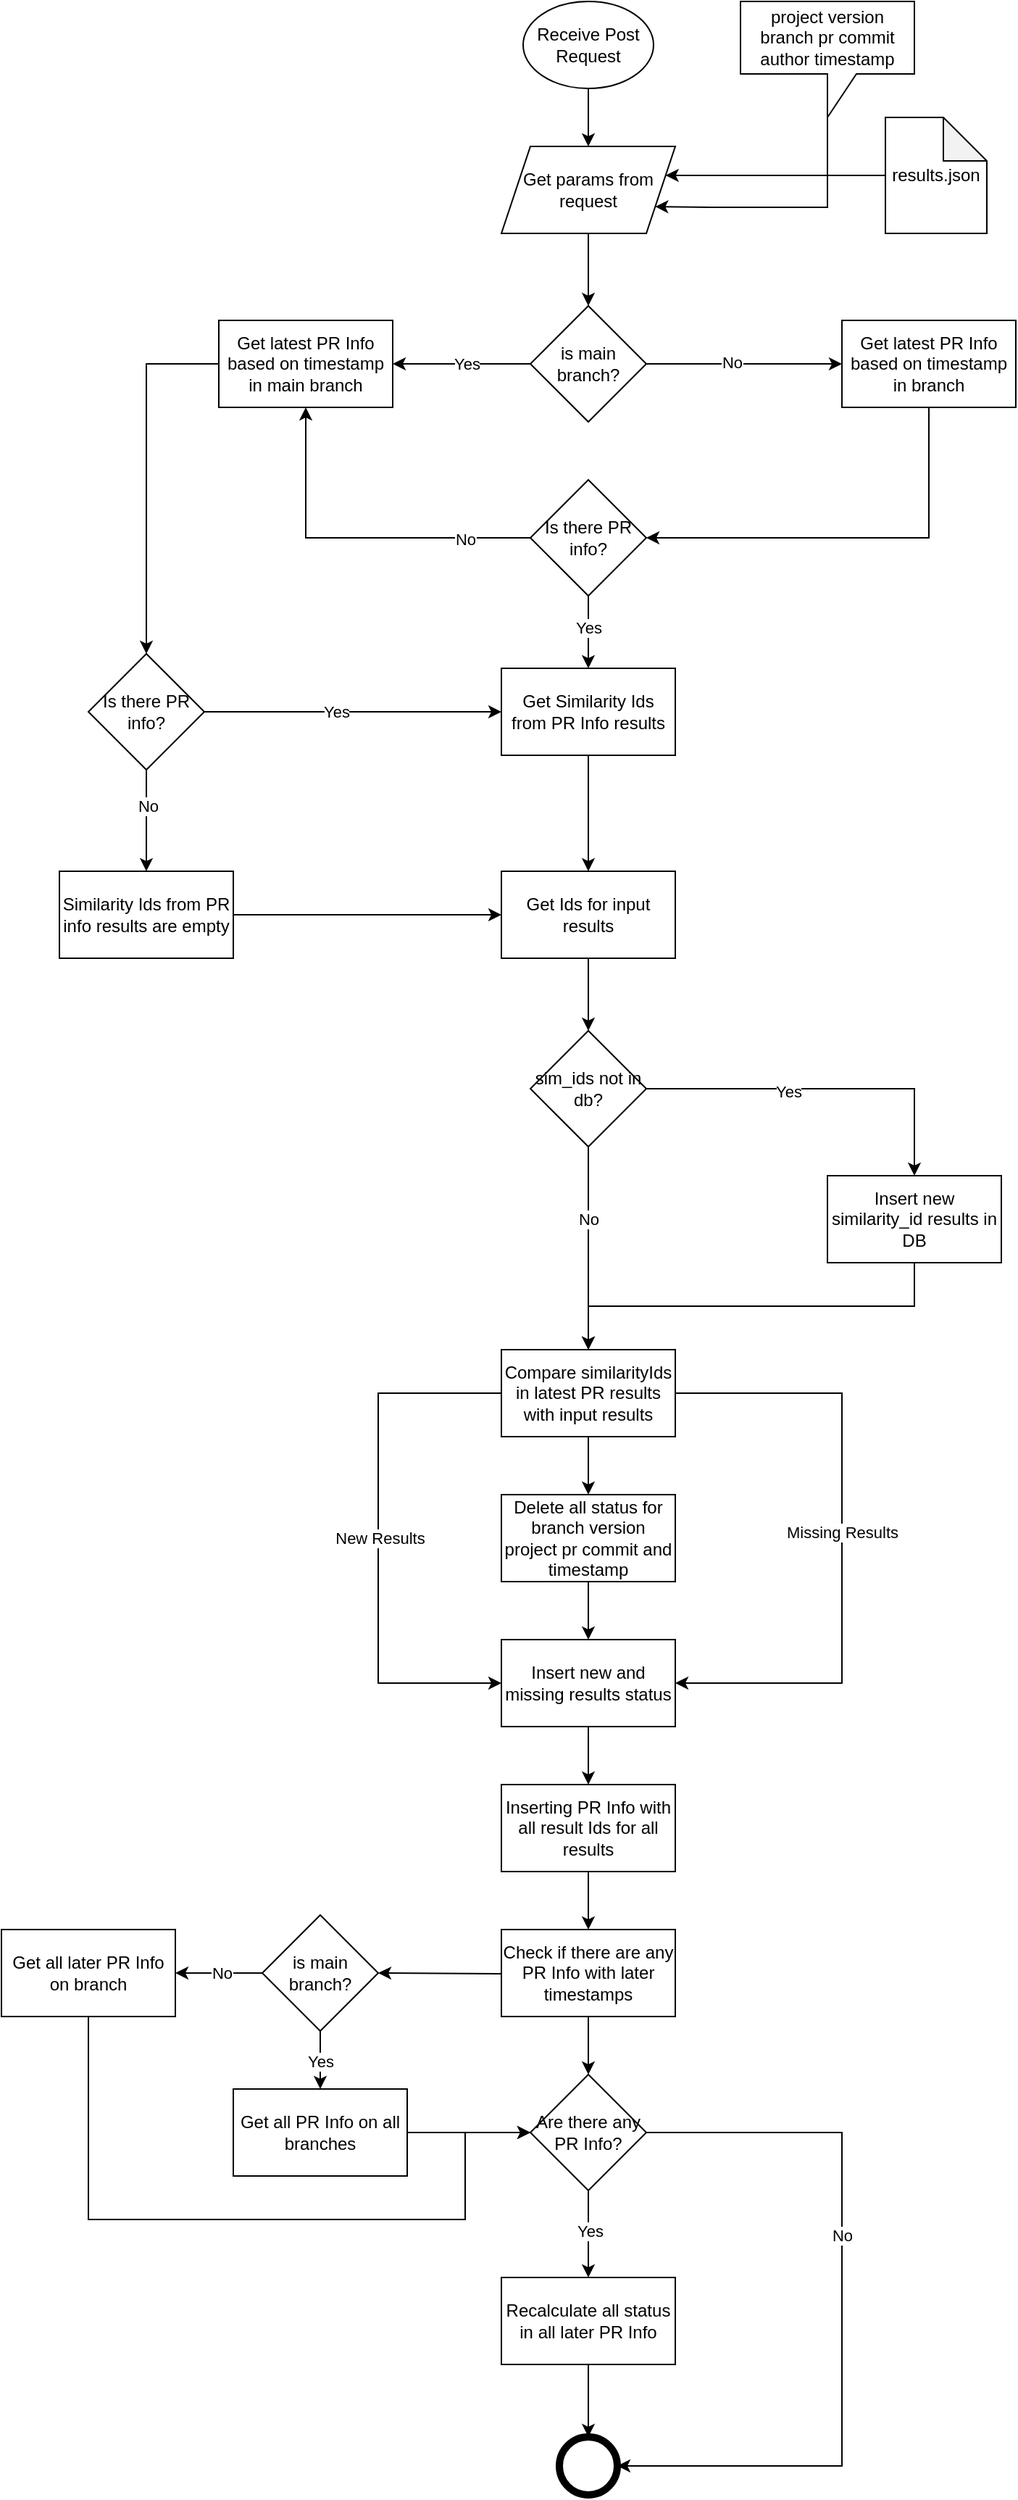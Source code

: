 <mxfile version="24.6.4" type="github" pages="4">
  <diagram name="Upload Results" id="YByiRGs1S5qQSoG0bhu4">
    <mxGraphModel dx="1880" dy="1096" grid="1" gridSize="10" guides="1" tooltips="1" connect="1" arrows="1" fold="1" page="1" pageScale="1" pageWidth="850" pageHeight="1100" math="0" shadow="0">
      <root>
        <mxCell id="0" />
        <mxCell id="1" parent="0" />
        <mxCell id="QZMvqvCmCbf6V6JpCvCZ-3" style="edgeStyle=orthogonalEdgeStyle;rounded=0;orthogonalLoop=1;jettySize=auto;html=1;exitX=0.5;exitY=1;exitDx=0;exitDy=0;entryX=0.5;entryY=0;entryDx=0;entryDy=0;" parent="1" source="QZMvqvCmCbf6V6JpCvCZ-1" target="QZMvqvCmCbf6V6JpCvCZ-18" edge="1">
          <mxGeometry relative="1" as="geometry">
            <mxPoint x="425.034" y="100" as="targetPoint" />
          </mxGeometry>
        </mxCell>
        <mxCell id="QZMvqvCmCbf6V6JpCvCZ-1" value="Receive Post Request" style="ellipse;whiteSpace=wrap;html=1;" parent="1" vertex="1">
          <mxGeometry x="380" y="10" width="90" height="60" as="geometry" />
        </mxCell>
        <mxCell id="QZMvqvCmCbf6V6JpCvCZ-7" style="edgeStyle=orthogonalEdgeStyle;rounded=0;orthogonalLoop=1;jettySize=auto;html=1;" parent="1" source="QZMvqvCmCbf6V6JpCvCZ-4" target="QZMvqvCmCbf6V6JpCvCZ-18" edge="1">
          <mxGeometry relative="1" as="geometry">
            <mxPoint x="485" y="130" as="targetPoint" />
            <Array as="points">
              <mxPoint x="510" y="130" />
              <mxPoint x="510" y="130" />
            </Array>
          </mxGeometry>
        </mxCell>
        <mxCell id="QZMvqvCmCbf6V6JpCvCZ-4" value="results.json" style="shape=note;whiteSpace=wrap;html=1;backgroundOutline=1;darkOpacity=0.05;" parent="1" vertex="1">
          <mxGeometry x="630" y="90" width="70" height="80" as="geometry" />
        </mxCell>
        <mxCell id="QZMvqvCmCbf6V6JpCvCZ-6" value="project version branch pr commit author timestamp" style="shape=callout;whiteSpace=wrap;html=1;perimeter=calloutPerimeter;rotation=0;" parent="1" vertex="1">
          <mxGeometry x="530" y="10" width="120" height="80" as="geometry" />
        </mxCell>
        <mxCell id="QZMvqvCmCbf6V6JpCvCZ-8" style="edgeStyle=orthogonalEdgeStyle;rounded=0;orthogonalLoop=1;jettySize=auto;html=1;entryX=1;entryY=0.75;entryDx=0;entryDy=0;" parent="1" source="QZMvqvCmCbf6V6JpCvCZ-6" target="QZMvqvCmCbf6V6JpCvCZ-18" edge="1">
          <mxGeometry relative="1" as="geometry">
            <mxPoint x="484.04" y="153.64" as="targetPoint" />
            <Array as="points">
              <mxPoint x="590" y="152" />
              <mxPoint x="510" y="152" />
            </Array>
          </mxGeometry>
        </mxCell>
        <mxCell id="cz3SGHg0EEIZZJpJrPbh-2" style="edgeStyle=orthogonalEdgeStyle;rounded=0;orthogonalLoop=1;jettySize=auto;html=1;" parent="1" source="QZMvqvCmCbf6V6JpCvCZ-18" target="cz3SGHg0EEIZZJpJrPbh-1" edge="1">
          <mxGeometry relative="1" as="geometry" />
        </mxCell>
        <mxCell id="QZMvqvCmCbf6V6JpCvCZ-18" value="Get params from request" style="shape=parallelogram;perimeter=parallelogramPerimeter;whiteSpace=wrap;html=1;fixedSize=1;" parent="1" vertex="1">
          <mxGeometry x="365" y="110" width="120" height="60" as="geometry" />
        </mxCell>
        <mxCell id="QZMvqvCmCbf6V6JpCvCZ-54" value="" style="ellipse;whiteSpace=wrap;html=1;rounded=1;fillColor=#ffffff;strokeWidth=5;strokeColor=#000000;" parent="1" vertex="1">
          <mxGeometry x="405" y="1690" width="40" height="40" as="geometry" />
        </mxCell>
        <mxCell id="cz3SGHg0EEIZZJpJrPbh-4" value="" style="edgeStyle=orthogonalEdgeStyle;rounded=0;orthogonalLoop=1;jettySize=auto;html=1;" parent="1" source="cz3SGHg0EEIZZJpJrPbh-1" target="cz3SGHg0EEIZZJpJrPbh-3" edge="1">
          <mxGeometry relative="1" as="geometry" />
        </mxCell>
        <mxCell id="cz3SGHg0EEIZZJpJrPbh-5" value="Yes" style="edgeLabel;html=1;align=center;verticalAlign=middle;resizable=0;points=[];" parent="cz3SGHg0EEIZZJpJrPbh-4" vertex="1" connectable="0">
          <mxGeometry x="-0.007" y="1" relative="1" as="geometry">
            <mxPoint x="3" y="-1" as="offset" />
          </mxGeometry>
        </mxCell>
        <mxCell id="cz3SGHg0EEIZZJpJrPbh-7" value="" style="edgeStyle=orthogonalEdgeStyle;rounded=0;orthogonalLoop=1;jettySize=auto;html=1;" parent="1" source="cz3SGHg0EEIZZJpJrPbh-1" target="cz3SGHg0EEIZZJpJrPbh-6" edge="1">
          <mxGeometry relative="1" as="geometry" />
        </mxCell>
        <mxCell id="cz3SGHg0EEIZZJpJrPbh-8" value="No" style="edgeLabel;html=1;align=center;verticalAlign=middle;resizable=0;points=[];" parent="cz3SGHg0EEIZZJpJrPbh-7" vertex="1" connectable="0">
          <mxGeometry x="-0.123" y="1" relative="1" as="geometry">
            <mxPoint as="offset" />
          </mxGeometry>
        </mxCell>
        <mxCell id="cz3SGHg0EEIZZJpJrPbh-1" value="is main branch?" style="rhombus;whiteSpace=wrap;html=1;" parent="1" vertex="1">
          <mxGeometry x="385" y="220" width="80" height="80" as="geometry" />
        </mxCell>
        <mxCell id="cz3SGHg0EEIZZJpJrPbh-12" value="" style="edgeStyle=orthogonalEdgeStyle;rounded=0;orthogonalLoop=1;jettySize=auto;html=1;" parent="1" source="cz3SGHg0EEIZZJpJrPbh-3" target="cz3SGHg0EEIZZJpJrPbh-11" edge="1">
          <mxGeometry relative="1" as="geometry" />
        </mxCell>
        <mxCell id="cz3SGHg0EEIZZJpJrPbh-3" value="Get latest PR Info based on timestamp in main branch" style="whiteSpace=wrap;html=1;" parent="1" vertex="1">
          <mxGeometry x="170" y="230" width="120" height="60" as="geometry" />
        </mxCell>
        <mxCell id="cz3SGHg0EEIZZJpJrPbh-10" value="" style="edgeStyle=orthogonalEdgeStyle;rounded=0;orthogonalLoop=1;jettySize=auto;html=1;" parent="1" source="cz3SGHg0EEIZZJpJrPbh-6" target="cz3SGHg0EEIZZJpJrPbh-9" edge="1">
          <mxGeometry relative="1" as="geometry">
            <Array as="points">
              <mxPoint x="660" y="380" />
            </Array>
          </mxGeometry>
        </mxCell>
        <mxCell id="cz3SGHg0EEIZZJpJrPbh-6" value="Get latest PR Info based on timestamp in branch" style="whiteSpace=wrap;html=1;" parent="1" vertex="1">
          <mxGeometry x="600" y="230" width="120" height="60" as="geometry" />
        </mxCell>
        <mxCell id="cz3SGHg0EEIZZJpJrPbh-14" style="edgeStyle=orthogonalEdgeStyle;rounded=0;orthogonalLoop=1;jettySize=auto;html=1;entryX=0.5;entryY=1;entryDx=0;entryDy=0;" parent="1" source="cz3SGHg0EEIZZJpJrPbh-9" target="cz3SGHg0EEIZZJpJrPbh-3" edge="1">
          <mxGeometry relative="1" as="geometry" />
        </mxCell>
        <mxCell id="cz3SGHg0EEIZZJpJrPbh-21" value="No" style="edgeLabel;html=1;align=center;verticalAlign=middle;resizable=0;points=[];" parent="cz3SGHg0EEIZZJpJrPbh-14" vertex="1" connectable="0">
          <mxGeometry x="-0.628" y="1" relative="1" as="geometry">
            <mxPoint as="offset" />
          </mxGeometry>
        </mxCell>
        <mxCell id="cz3SGHg0EEIZZJpJrPbh-16" value="" style="edgeStyle=orthogonalEdgeStyle;rounded=0;orthogonalLoop=1;jettySize=auto;html=1;" parent="1" source="cz3SGHg0EEIZZJpJrPbh-9" target="cz3SGHg0EEIZZJpJrPbh-15" edge="1">
          <mxGeometry relative="1" as="geometry" />
        </mxCell>
        <mxCell id="cz3SGHg0EEIZZJpJrPbh-20" value="Yes" style="edgeLabel;html=1;align=center;verticalAlign=middle;resizable=0;points=[];" parent="cz3SGHg0EEIZZJpJrPbh-16" vertex="1" connectable="0">
          <mxGeometry x="-0.481" y="1" relative="1" as="geometry">
            <mxPoint x="-1" y="9" as="offset" />
          </mxGeometry>
        </mxCell>
        <mxCell id="cz3SGHg0EEIZZJpJrPbh-9" value="Is there PR info?" style="rhombus;whiteSpace=wrap;html=1;" parent="1" vertex="1">
          <mxGeometry x="385" y="340" width="80" height="80" as="geometry" />
        </mxCell>
        <mxCell id="cz3SGHg0EEIZZJpJrPbh-18" style="edgeStyle=orthogonalEdgeStyle;rounded=0;orthogonalLoop=1;jettySize=auto;html=1;entryX=0;entryY=0.5;entryDx=0;entryDy=0;exitX=1;exitY=0.5;exitDx=0;exitDy=0;" parent="1" source="cz3SGHg0EEIZZJpJrPbh-11" target="cz3SGHg0EEIZZJpJrPbh-15" edge="1">
          <mxGeometry relative="1" as="geometry">
            <Array as="points">
              <mxPoint x="270" y="500" />
              <mxPoint x="270" y="500" />
            </Array>
          </mxGeometry>
        </mxCell>
        <mxCell id="cz3SGHg0EEIZZJpJrPbh-22" value="Yes" style="edgeLabel;html=1;align=center;verticalAlign=middle;resizable=0;points=[];" parent="cz3SGHg0EEIZZJpJrPbh-18" vertex="1" connectable="0">
          <mxGeometry x="-0.111" relative="1" as="geometry">
            <mxPoint as="offset" />
          </mxGeometry>
        </mxCell>
        <mxCell id="jcwKo64xw6DV4XyFsfma-2" value="" style="edgeStyle=orthogonalEdgeStyle;rounded=0;orthogonalLoop=1;jettySize=auto;html=1;" parent="1" source="cz3SGHg0EEIZZJpJrPbh-11" target="jcwKo64xw6DV4XyFsfma-1" edge="1">
          <mxGeometry relative="1" as="geometry" />
        </mxCell>
        <mxCell id="jcwKo64xw6DV4XyFsfma-3" value="No" style="edgeLabel;html=1;align=center;verticalAlign=middle;resizable=0;points=[];" parent="jcwKo64xw6DV4XyFsfma-2" vertex="1" connectable="0">
          <mxGeometry x="-0.282" y="1" relative="1" as="geometry">
            <mxPoint as="offset" />
          </mxGeometry>
        </mxCell>
        <mxCell id="cz3SGHg0EEIZZJpJrPbh-11" value="Is there PR info?" style="rhombus;whiteSpace=wrap;html=1;" parent="1" vertex="1">
          <mxGeometry x="80" y="460" width="80" height="80" as="geometry" />
        </mxCell>
        <mxCell id="cz3SGHg0EEIZZJpJrPbh-43" value="" style="edgeStyle=orthogonalEdgeStyle;rounded=0;orthogonalLoop=1;jettySize=auto;html=1;" parent="1" source="cz3SGHg0EEIZZJpJrPbh-15" target="cz3SGHg0EEIZZJpJrPbh-42" edge="1">
          <mxGeometry relative="1" as="geometry" />
        </mxCell>
        <mxCell id="cz3SGHg0EEIZZJpJrPbh-15" value="Get Similarity Ids from PR Info results" style="whiteSpace=wrap;html=1;" parent="1" vertex="1">
          <mxGeometry x="365" y="470" width="120" height="60" as="geometry" />
        </mxCell>
        <mxCell id="cz3SGHg0EEIZZJpJrPbh-30" value="" style="edgeStyle=orthogonalEdgeStyle;rounded=0;orthogonalLoop=1;jettySize=auto;html=1;" parent="1" source="cz3SGHg0EEIZZJpJrPbh-23" target="cz3SGHg0EEIZZJpJrPbh-29" edge="1">
          <mxGeometry relative="1" as="geometry" />
        </mxCell>
        <mxCell id="cz3SGHg0EEIZZJpJrPbh-35" style="edgeStyle=orthogonalEdgeStyle;rounded=0;orthogonalLoop=1;jettySize=auto;html=1;entryX=1;entryY=0.5;entryDx=0;entryDy=0;" parent="1" source="cz3SGHg0EEIZZJpJrPbh-23" target="cz3SGHg0EEIZZJpJrPbh-31" edge="1">
          <mxGeometry relative="1" as="geometry">
            <Array as="points">
              <mxPoint x="600" y="970" />
              <mxPoint x="600" y="1170" />
            </Array>
          </mxGeometry>
        </mxCell>
        <mxCell id="cz3SGHg0EEIZZJpJrPbh-36" value="Missing Results" style="edgeLabel;html=1;align=center;verticalAlign=middle;resizable=0;points=[];" parent="cz3SGHg0EEIZZJpJrPbh-35" vertex="1" connectable="0">
          <mxGeometry x="-0.021" relative="1" as="geometry">
            <mxPoint as="offset" />
          </mxGeometry>
        </mxCell>
        <mxCell id="cz3SGHg0EEIZZJpJrPbh-37" style="edgeStyle=orthogonalEdgeStyle;rounded=0;orthogonalLoop=1;jettySize=auto;html=1;entryX=0;entryY=0.5;entryDx=0;entryDy=0;" parent="1" source="cz3SGHg0EEIZZJpJrPbh-23" target="cz3SGHg0EEIZZJpJrPbh-31" edge="1">
          <mxGeometry relative="1" as="geometry">
            <Array as="points">
              <mxPoint x="280" y="970" />
              <mxPoint x="280" y="1170" />
            </Array>
          </mxGeometry>
        </mxCell>
        <mxCell id="cz3SGHg0EEIZZJpJrPbh-38" value="New Results" style="edgeLabel;html=1;align=center;verticalAlign=middle;resizable=0;points=[];" parent="cz3SGHg0EEIZZJpJrPbh-37" vertex="1" connectable="0">
          <mxGeometry x="-0.035" y="1" relative="1" as="geometry">
            <mxPoint y="6" as="offset" />
          </mxGeometry>
        </mxCell>
        <mxCell id="cz3SGHg0EEIZZJpJrPbh-23" value="Compare similarityIds in latest PR results with input results" style="whiteSpace=wrap;html=1;" parent="1" vertex="1">
          <mxGeometry x="365" y="940" width="120" height="60" as="geometry" />
        </mxCell>
        <mxCell id="cz3SGHg0EEIZZJpJrPbh-32" value="" style="edgeStyle=orthogonalEdgeStyle;rounded=0;orthogonalLoop=1;jettySize=auto;html=1;" parent="1" source="cz3SGHg0EEIZZJpJrPbh-29" target="cz3SGHg0EEIZZJpJrPbh-31" edge="1">
          <mxGeometry relative="1" as="geometry" />
        </mxCell>
        <mxCell id="cz3SGHg0EEIZZJpJrPbh-29" value="Delete all status for branch version project pr commit and timestamp" style="whiteSpace=wrap;html=1;" parent="1" vertex="1">
          <mxGeometry x="365" y="1040" width="120" height="60" as="geometry" />
        </mxCell>
        <mxCell id="cz3SGHg0EEIZZJpJrPbh-61" value="" style="edgeStyle=orthogonalEdgeStyle;rounded=0;orthogonalLoop=1;jettySize=auto;html=1;" parent="1" source="cz3SGHg0EEIZZJpJrPbh-31" target="cz3SGHg0EEIZZJpJrPbh-60" edge="1">
          <mxGeometry relative="1" as="geometry" />
        </mxCell>
        <mxCell id="cz3SGHg0EEIZZJpJrPbh-31" value="Insert new and missing results status" style="whiteSpace=wrap;html=1;" parent="1" vertex="1">
          <mxGeometry x="365" y="1140" width="120" height="60" as="geometry" />
        </mxCell>
        <mxCell id="cz3SGHg0EEIZZJpJrPbh-54" value="" style="edgeStyle=orthogonalEdgeStyle;rounded=0;orthogonalLoop=1;jettySize=auto;html=1;" parent="1" source="cz3SGHg0EEIZZJpJrPbh-42" target="cz3SGHg0EEIZZJpJrPbh-44" edge="1">
          <mxGeometry relative="1" as="geometry" />
        </mxCell>
        <mxCell id="cz3SGHg0EEIZZJpJrPbh-42" value="Get Ids for input results" style="whiteSpace=wrap;html=1;" parent="1" vertex="1">
          <mxGeometry x="365" y="610" width="120" height="60" as="geometry" />
        </mxCell>
        <mxCell id="cz3SGHg0EEIZZJpJrPbh-55" style="edgeStyle=orthogonalEdgeStyle;rounded=0;orthogonalLoop=1;jettySize=auto;html=1;entryX=0.5;entryY=0;entryDx=0;entryDy=0;" parent="1" source="cz3SGHg0EEIZZJpJrPbh-44" target="cz3SGHg0EEIZZJpJrPbh-47" edge="1">
          <mxGeometry relative="1" as="geometry" />
        </mxCell>
        <mxCell id="cz3SGHg0EEIZZJpJrPbh-56" value="Yes" style="edgeLabel;html=1;align=center;verticalAlign=middle;resizable=0;points=[];" parent="cz3SGHg0EEIZZJpJrPbh-55" vertex="1" connectable="0">
          <mxGeometry x="-0.203" y="-2" relative="1" as="geometry">
            <mxPoint as="offset" />
          </mxGeometry>
        </mxCell>
        <mxCell id="cz3SGHg0EEIZZJpJrPbh-58" style="edgeStyle=orthogonalEdgeStyle;rounded=0;orthogonalLoop=1;jettySize=auto;html=1;entryX=0.5;entryY=0;entryDx=0;entryDy=0;" parent="1" source="cz3SGHg0EEIZZJpJrPbh-44" target="cz3SGHg0EEIZZJpJrPbh-23" edge="1">
          <mxGeometry relative="1" as="geometry" />
        </mxCell>
        <mxCell id="cz3SGHg0EEIZZJpJrPbh-59" value="No" style="edgeLabel;html=1;align=center;verticalAlign=middle;resizable=0;points=[];" parent="cz3SGHg0EEIZZJpJrPbh-58" vertex="1" connectable="0">
          <mxGeometry x="-0.483" relative="1" as="geometry">
            <mxPoint y="14" as="offset" />
          </mxGeometry>
        </mxCell>
        <mxCell id="cz3SGHg0EEIZZJpJrPbh-44" value="sim_ids not in db?" style="rhombus;whiteSpace=wrap;html=1;" parent="1" vertex="1">
          <mxGeometry x="385" y="720" width="80" height="80" as="geometry" />
        </mxCell>
        <mxCell id="cz3SGHg0EEIZZJpJrPbh-57" style="edgeStyle=orthogonalEdgeStyle;rounded=0;orthogonalLoop=1;jettySize=auto;html=1;" parent="1" source="cz3SGHg0EEIZZJpJrPbh-47" target="cz3SGHg0EEIZZJpJrPbh-23" edge="1">
          <mxGeometry relative="1" as="geometry">
            <Array as="points">
              <mxPoint x="650" y="910" />
              <mxPoint x="425" y="910" />
            </Array>
          </mxGeometry>
        </mxCell>
        <mxCell id="cz3SGHg0EEIZZJpJrPbh-47" value="Insert new similarity_id results in DB" style="whiteSpace=wrap;html=1;" parent="1" vertex="1">
          <mxGeometry x="590" y="820" width="120" height="60" as="geometry" />
        </mxCell>
        <mxCell id="cz3SGHg0EEIZZJpJrPbh-63" value="" style="edgeStyle=orthogonalEdgeStyle;rounded=0;orthogonalLoop=1;jettySize=auto;html=1;" parent="1" source="cz3SGHg0EEIZZJpJrPbh-60" target="cz3SGHg0EEIZZJpJrPbh-62" edge="1">
          <mxGeometry relative="1" as="geometry" />
        </mxCell>
        <mxCell id="cz3SGHg0EEIZZJpJrPbh-60" value="Inserting PR Info with all result Ids for all results" style="whiteSpace=wrap;html=1;" parent="1" vertex="1">
          <mxGeometry x="365" y="1240" width="120" height="60" as="geometry" />
        </mxCell>
        <mxCell id="cz3SGHg0EEIZZJpJrPbh-65" value="" style="edgeStyle=orthogonalEdgeStyle;rounded=0;orthogonalLoop=1;jettySize=auto;html=1;" parent="1" source="cz3SGHg0EEIZZJpJrPbh-62" target="cz3SGHg0EEIZZJpJrPbh-64" edge="1">
          <mxGeometry relative="1" as="geometry" />
        </mxCell>
        <mxCell id="3JQrwEFlIQggXc7EtrJl-3" value="" style="edgeStyle=orthogonalEdgeStyle;rounded=0;orthogonalLoop=1;jettySize=auto;html=1;" edge="1" parent="1" target="3JQrwEFlIQggXc7EtrJl-2">
          <mxGeometry relative="1" as="geometry">
            <mxPoint x="445" y="1370" as="sourcePoint" />
          </mxGeometry>
        </mxCell>
        <mxCell id="cz3SGHg0EEIZZJpJrPbh-62" value="Check if there are any PR Info with later timestamps" style="whiteSpace=wrap;html=1;" parent="1" vertex="1">
          <mxGeometry x="365" y="1340" width="120" height="60" as="geometry" />
        </mxCell>
        <mxCell id="cz3SGHg0EEIZZJpJrPbh-67" value="" style="edgeStyle=orthogonalEdgeStyle;rounded=0;orthogonalLoop=1;jettySize=auto;html=1;" parent="1" source="cz3SGHg0EEIZZJpJrPbh-64" target="cz3SGHg0EEIZZJpJrPbh-66" edge="1">
          <mxGeometry relative="1" as="geometry" />
        </mxCell>
        <mxCell id="cz3SGHg0EEIZZJpJrPbh-68" value="Yes" style="edgeLabel;html=1;align=center;verticalAlign=middle;resizable=0;points=[];" parent="cz3SGHg0EEIZZJpJrPbh-67" vertex="1" connectable="0">
          <mxGeometry x="-0.08" y="1" relative="1" as="geometry">
            <mxPoint as="offset" />
          </mxGeometry>
        </mxCell>
        <mxCell id="jcwKo64xw6DV4XyFsfma-7" style="edgeStyle=orthogonalEdgeStyle;rounded=0;orthogonalLoop=1;jettySize=auto;html=1;entryX=1;entryY=0.5;entryDx=0;entryDy=0;" parent="1" source="cz3SGHg0EEIZZJpJrPbh-64" target="QZMvqvCmCbf6V6JpCvCZ-54" edge="1">
          <mxGeometry relative="1" as="geometry">
            <Array as="points">
              <mxPoint x="600" y="1480" />
              <mxPoint x="600" y="1710" />
            </Array>
          </mxGeometry>
        </mxCell>
        <mxCell id="jcwKo64xw6DV4XyFsfma-8" value="No" style="edgeLabel;html=1;align=center;verticalAlign=middle;resizable=0;points=[];" parent="jcwKo64xw6DV4XyFsfma-7" vertex="1" connectable="0">
          <mxGeometry x="0.101" y="-1" relative="1" as="geometry">
            <mxPoint x="1" y="-81" as="offset" />
          </mxGeometry>
        </mxCell>
        <mxCell id="cz3SGHg0EEIZZJpJrPbh-64" value="Are there any PR Info?" style="rhombus;whiteSpace=wrap;html=1;" parent="1" vertex="1">
          <mxGeometry x="385" y="1440" width="80" height="80" as="geometry" />
        </mxCell>
        <mxCell id="cz3SGHg0EEIZZJpJrPbh-69" style="edgeStyle=orthogonalEdgeStyle;rounded=0;orthogonalLoop=1;jettySize=auto;html=1;" parent="1" source="cz3SGHg0EEIZZJpJrPbh-66" target="QZMvqvCmCbf6V6JpCvCZ-54" edge="1">
          <mxGeometry relative="1" as="geometry" />
        </mxCell>
        <mxCell id="cz3SGHg0EEIZZJpJrPbh-66" value="Recalculate all status in all later PR Info" style="whiteSpace=wrap;html=1;" parent="1" vertex="1">
          <mxGeometry x="365" y="1580" width="120" height="60" as="geometry" />
        </mxCell>
        <mxCell id="jcwKo64xw6DV4XyFsfma-4" style="edgeStyle=orthogonalEdgeStyle;rounded=0;orthogonalLoop=1;jettySize=auto;html=1;entryX=0;entryY=0.5;entryDx=0;entryDy=0;" parent="1" source="jcwKo64xw6DV4XyFsfma-1" target="cz3SGHg0EEIZZJpJrPbh-42" edge="1">
          <mxGeometry relative="1" as="geometry" />
        </mxCell>
        <mxCell id="jcwKo64xw6DV4XyFsfma-1" value="Similarity Ids from PR info results are empty" style="whiteSpace=wrap;html=1;" parent="1" vertex="1">
          <mxGeometry x="60" y="610" width="120" height="60" as="geometry" />
        </mxCell>
        <mxCell id="3JQrwEFlIQggXc7EtrJl-7" value="" style="edgeStyle=orthogonalEdgeStyle;rounded=0;orthogonalLoop=1;jettySize=auto;html=1;" edge="1" parent="1" source="3JQrwEFlIQggXc7EtrJl-2" target="3JQrwEFlIQggXc7EtrJl-6">
          <mxGeometry relative="1" as="geometry" />
        </mxCell>
        <mxCell id="3JQrwEFlIQggXc7EtrJl-8" value="No" style="edgeLabel;html=1;align=center;verticalAlign=middle;resizable=0;points=[];" vertex="1" connectable="0" parent="3JQrwEFlIQggXc7EtrJl-7">
          <mxGeometry x="-0.06" relative="1" as="geometry">
            <mxPoint as="offset" />
          </mxGeometry>
        </mxCell>
        <mxCell id="3JQrwEFlIQggXc7EtrJl-10" value="" style="edgeStyle=orthogonalEdgeStyle;rounded=0;orthogonalLoop=1;jettySize=auto;html=1;" edge="1" parent="1" source="3JQrwEFlIQggXc7EtrJl-2" target="3JQrwEFlIQggXc7EtrJl-9">
          <mxGeometry relative="1" as="geometry" />
        </mxCell>
        <mxCell id="3JQrwEFlIQggXc7EtrJl-11" value="Yes" style="edgeLabel;html=1;align=center;verticalAlign=middle;resizable=0;points=[];" vertex="1" connectable="0" parent="3JQrwEFlIQggXc7EtrJl-10">
          <mxGeometry x="-0.47" relative="1" as="geometry">
            <mxPoint y="10" as="offset" />
          </mxGeometry>
        </mxCell>
        <mxCell id="3JQrwEFlIQggXc7EtrJl-2" value="is main branch?" style="rhombus;whiteSpace=wrap;html=1;" vertex="1" parent="1">
          <mxGeometry x="200" y="1330" width="80" height="80" as="geometry" />
        </mxCell>
        <mxCell id="3JQrwEFlIQggXc7EtrJl-14" style="edgeStyle=orthogonalEdgeStyle;rounded=0;orthogonalLoop=1;jettySize=auto;html=1;entryX=0;entryY=0.5;entryDx=0;entryDy=0;" edge="1" parent="1" source="3JQrwEFlIQggXc7EtrJl-6" target="cz3SGHg0EEIZZJpJrPbh-64">
          <mxGeometry relative="1" as="geometry">
            <Array as="points">
              <mxPoint x="80" y="1540" />
              <mxPoint x="340" y="1540" />
              <mxPoint x="340" y="1480" />
            </Array>
          </mxGeometry>
        </mxCell>
        <mxCell id="3JQrwEFlIQggXc7EtrJl-6" value="Get all later PR Info on branch" style="whiteSpace=wrap;html=1;" vertex="1" parent="1">
          <mxGeometry x="20" y="1340" width="120" height="60" as="geometry" />
        </mxCell>
        <mxCell id="3JQrwEFlIQggXc7EtrJl-13" style="edgeStyle=orthogonalEdgeStyle;rounded=0;orthogonalLoop=1;jettySize=auto;html=1;entryX=0;entryY=0.5;entryDx=0;entryDy=0;" edge="1" parent="1" source="3JQrwEFlIQggXc7EtrJl-9" target="cz3SGHg0EEIZZJpJrPbh-64">
          <mxGeometry relative="1" as="geometry" />
        </mxCell>
        <mxCell id="3JQrwEFlIQggXc7EtrJl-9" value="Get all PR Info on all branches" style="whiteSpace=wrap;html=1;" vertex="1" parent="1">
          <mxGeometry x="180" y="1450" width="120" height="60" as="geometry" />
        </mxCell>
      </root>
    </mxGraphModel>
  </diagram>
  <diagram id="E4tVoBU792jQGEHOuDer" name="Result Summary">
    <mxGraphModel dx="1418" dy="819" grid="1" gridSize="10" guides="1" tooltips="1" connect="1" arrows="1" fold="1" page="1" pageScale="1" pageWidth="850" pageHeight="1100" math="0" shadow="0">
      <root>
        <mxCell id="0" />
        <mxCell id="1" parent="0" />
        <mxCell id="jvsuwEAypNJCetFV5SgB-3" style="edgeStyle=orthogonalEdgeStyle;rounded=0;orthogonalLoop=1;jettySize=auto;html=1;" edge="1" parent="1" source="jvsuwEAypNJCetFV5SgB-1" target="jvsuwEAypNJCetFV5SgB-2">
          <mxGeometry relative="1" as="geometry" />
        </mxCell>
        <mxCell id="jvsuwEAypNJCetFV5SgB-1" value="Receive Get Request" style="ellipse;whiteSpace=wrap;html=1;" vertex="1" parent="1">
          <mxGeometry x="365" y="10" width="120" height="80" as="geometry" />
        </mxCell>
        <mxCell id="jvsuwEAypNJCetFV5SgB-6" style="edgeStyle=orthogonalEdgeStyle;rounded=0;orthogonalLoop=1;jettySize=auto;html=1;" edge="1" parent="1" source="jvsuwEAypNJCetFV5SgB-2" target="jvsuwEAypNJCetFV5SgB-7">
          <mxGeometry relative="1" as="geometry">
            <mxPoint x="425" y="230" as="targetPoint" />
          </mxGeometry>
        </mxCell>
        <mxCell id="jvsuwEAypNJCetFV5SgB-2" value="Get params from request" style="shape=parallelogram;perimeter=parallelogramPerimeter;whiteSpace=wrap;html=1;fixedSize=1;" vertex="1" parent="1">
          <mxGeometry x="365" y="130" width="120" height="60" as="geometry" />
        </mxCell>
        <mxCell id="jvsuwEAypNJCetFV5SgB-5" style="edgeStyle=orthogonalEdgeStyle;rounded=0;orthogonalLoop=1;jettySize=auto;html=1;entryX=1;entryY=0.5;entryDx=0;entryDy=0;" edge="1" parent="1" source="jvsuwEAypNJCetFV5SgB-4" target="jvsuwEAypNJCetFV5SgB-2">
          <mxGeometry relative="1" as="geometry">
            <Array as="points">
              <mxPoint x="560" y="160" />
              <mxPoint x="560" y="160" />
            </Array>
          </mxGeometry>
        </mxCell>
        <mxCell id="jvsuwEAypNJCetFV5SgB-4" value="version branch ?pr" style="shape=callout;whiteSpace=wrap;html=1;perimeter=calloutPerimeter;" vertex="1" parent="1">
          <mxGeometry x="540" y="140" width="120" height="70" as="geometry" />
        </mxCell>
        <mxCell id="jvsuwEAypNJCetFV5SgB-10" value="" style="edgeStyle=orthogonalEdgeStyle;rounded=0;orthogonalLoop=1;jettySize=auto;html=1;" edge="1" parent="1" source="jvsuwEAypNJCetFV5SgB-7" target="jvsuwEAypNJCetFV5SgB-9">
          <mxGeometry relative="1" as="geometry" />
        </mxCell>
        <mxCell id="jvsuwEAypNJCetFV5SgB-7" value="Generate mongo aggregation pipeline" style="rounded=0;whiteSpace=wrap;html=1;" vertex="1" parent="1">
          <mxGeometry x="365" y="220" width="120" height="60" as="geometry" />
        </mxCell>
        <mxCell id="jvsuwEAypNJCetFV5SgB-12" value="" style="edgeStyle=orthogonalEdgeStyle;rounded=0;orthogonalLoop=1;jettySize=auto;html=1;" edge="1" parent="1" source="jvsuwEAypNJCetFV5SgB-9" target="jvsuwEAypNJCetFV5SgB-11">
          <mxGeometry relative="1" as="geometry" />
        </mxCell>
        <mxCell id="jvsuwEAypNJCetFV5SgB-9" value="Match status by version branch ?pr" style="whiteSpace=wrap;html=1;rounded=0;" vertex="1" parent="1">
          <mxGeometry x="365" y="310" width="120" height="60" as="geometry" />
        </mxCell>
        <mxCell id="jvsuwEAypNJCetFV5SgB-14" value="" style="edgeStyle=orthogonalEdgeStyle;rounded=0;orthogonalLoop=1;jettySize=auto;html=1;" edge="1" parent="1" source="jvsuwEAypNJCetFV5SgB-11" target="jvsuwEAypNJCetFV5SgB-13">
          <mxGeometry relative="1" as="geometry" />
        </mxCell>
        <mxCell id="jvsuwEAypNJCetFV5SgB-11" value="lookup left join result data by result id" style="whiteSpace=wrap;html=1;rounded=0;" vertex="1" parent="1">
          <mxGeometry x="365" y="400" width="120" height="60" as="geometry" />
        </mxCell>
        <mxCell id="jvsuwEAypNJCetFV5SgB-16" value="" style="edgeStyle=orthogonalEdgeStyle;rounded=0;orthogonalLoop=1;jettySize=auto;html=1;" edge="1" parent="1" source="jvsuwEAypNJCetFV5SgB-13" target="jvsuwEAypNJCetFV5SgB-15">
          <mxGeometry relative="1" as="geometry" />
        </mxCell>
        <mxCell id="jvsuwEAypNJCetFV5SgB-13" value="lookup last analysis record by result id" style="whiteSpace=wrap;html=1;rounded=0;" vertex="1" parent="1">
          <mxGeometry x="365" y="490" width="120" height="60" as="geometry" />
        </mxCell>
        <mxCell id="jvsuwEAypNJCetFV5SgB-18" value="" style="edgeStyle=orthogonalEdgeStyle;rounded=0;orthogonalLoop=1;jettySize=auto;html=1;" edge="1" parent="1" source="jvsuwEAypNJCetFV5SgB-15" target="jvsuwEAypNJCetFV5SgB-17">
          <mxGeometry relative="1" as="geometry" />
        </mxCell>
        <mxCell id="jvsuwEAypNJCetFV5SgB-15" value="unwind result and analysis data" style="whiteSpace=wrap;html=1;rounded=0;" vertex="1" parent="1">
          <mxGeometry x="365" y="580" width="120" height="60" as="geometry" />
        </mxCell>
        <mxCell id="XTr0tZBAKNCZQz81I6Xo-2" value="" style="edgeStyle=orthogonalEdgeStyle;rounded=0;orthogonalLoop=1;jettySize=auto;html=1;" edge="1" parent="1" source="jvsuwEAypNJCetFV5SgB-17" target="XTr0tZBAKNCZQz81I6Xo-1">
          <mxGeometry relative="1" as="geometry" />
        </mxCell>
        <mxCell id="jvsuwEAypNJCetFV5SgB-17" value="group by pr/project based on ?pr and calculate status summary" style="whiteSpace=wrap;html=1;rounded=0;" vertex="1" parent="1">
          <mxGeometry x="365" y="670" width="120" height="60" as="geometry" />
        </mxCell>
        <mxCell id="XTr0tZBAKNCZQz81I6Xo-4" value="" style="edgeStyle=orthogonalEdgeStyle;rounded=0;orthogonalLoop=1;jettySize=auto;html=1;" edge="1" parent="1" source="XTr0tZBAKNCZQz81I6Xo-1" target="XTr0tZBAKNCZQz81I6Xo-3">
          <mxGeometry relative="1" as="geometry" />
        </mxCell>
        <mxCell id="XTr0tZBAKNCZQz81I6Xo-1" value="return grouped&lt;div&gt;results&lt;/div&gt;" style="whiteSpace=wrap;html=1;rounded=0;" vertex="1" parent="1">
          <mxGeometry x="365" y="760" width="120" height="60" as="geometry" />
        </mxCell>
        <mxCell id="XTr0tZBAKNCZQz81I6Xo-3" value="" style="ellipse;whiteSpace=wrap;html=1;rounded=0;fillColor=#ffffff;strokeWidth=5;" vertex="1" parent="1">
          <mxGeometry x="405" y="850" width="40" height="40" as="geometry" />
        </mxCell>
      </root>
    </mxGraphModel>
  </diagram>
  <diagram id="95dz_qOUrfrsgVSxwhzE" name="Get results">
    <mxGraphModel dx="1418" dy="819" grid="1" gridSize="10" guides="1" tooltips="1" connect="1" arrows="1" fold="1" page="1" pageScale="1" pageWidth="850" pageHeight="1100" math="0" shadow="0">
      <root>
        <mxCell id="0" />
        <mxCell id="1" parent="0" />
        <mxCell id="ftJtjpPrm9_q0C4cr3a7-1" style="edgeStyle=orthogonalEdgeStyle;rounded=0;orthogonalLoop=1;jettySize=auto;html=1;" edge="1" parent="1" source="ftJtjpPrm9_q0C4cr3a7-2" target="ftJtjpPrm9_q0C4cr3a7-4">
          <mxGeometry relative="1" as="geometry" />
        </mxCell>
        <mxCell id="ftJtjpPrm9_q0C4cr3a7-2" value="Receive Get Request" style="ellipse;whiteSpace=wrap;html=1;" vertex="1" parent="1">
          <mxGeometry x="365" y="10" width="120" height="80" as="geometry" />
        </mxCell>
        <mxCell id="ftJtjpPrm9_q0C4cr3a7-3" style="edgeStyle=orthogonalEdgeStyle;rounded=0;orthogonalLoop=1;jettySize=auto;html=1;" edge="1" parent="1" source="ftJtjpPrm9_q0C4cr3a7-4" target="ftJtjpPrm9_q0C4cr3a7-8">
          <mxGeometry relative="1" as="geometry">
            <mxPoint x="425" y="230" as="targetPoint" />
          </mxGeometry>
        </mxCell>
        <mxCell id="ftJtjpPrm9_q0C4cr3a7-4" value="Get params from request" style="shape=parallelogram;perimeter=parallelogramPerimeter;whiteSpace=wrap;html=1;fixedSize=1;" vertex="1" parent="1">
          <mxGeometry x="365" y="130" width="120" height="60" as="geometry" />
        </mxCell>
        <mxCell id="ftJtjpPrm9_q0C4cr3a7-5" style="edgeStyle=orthogonalEdgeStyle;rounded=0;orthogonalLoop=1;jettySize=auto;html=1;entryX=1;entryY=0.5;entryDx=0;entryDy=0;" edge="1" parent="1" source="ftJtjpPrm9_q0C4cr3a7-6" target="ftJtjpPrm9_q0C4cr3a7-4">
          <mxGeometry relative="1" as="geometry">
            <Array as="points">
              <mxPoint x="560" y="160" />
              <mxPoint x="560" y="160" />
            </Array>
          </mxGeometry>
        </mxCell>
        <mxCell id="ftJtjpPrm9_q0C4cr3a7-6" value="version branch pr project" style="shape=callout;whiteSpace=wrap;html=1;perimeter=calloutPerimeter;" vertex="1" parent="1">
          <mxGeometry x="540" y="140" width="160" height="70" as="geometry" />
        </mxCell>
        <mxCell id="ftJtjpPrm9_q0C4cr3a7-7" value="" style="edgeStyle=orthogonalEdgeStyle;rounded=0;orthogonalLoop=1;jettySize=auto;html=1;" edge="1" parent="1" source="ftJtjpPrm9_q0C4cr3a7-8" target="ftJtjpPrm9_q0C4cr3a7-10">
          <mxGeometry relative="1" as="geometry" />
        </mxCell>
        <mxCell id="ftJtjpPrm9_q0C4cr3a7-8" value="Generate mongo aggregation pipeline" style="rounded=0;whiteSpace=wrap;html=1;" vertex="1" parent="1">
          <mxGeometry x="365" y="220" width="120" height="60" as="geometry" />
        </mxCell>
        <mxCell id="ftJtjpPrm9_q0C4cr3a7-9" value="" style="edgeStyle=orthogonalEdgeStyle;rounded=0;orthogonalLoop=1;jettySize=auto;html=1;" edge="1" parent="1" source="ftJtjpPrm9_q0C4cr3a7-10" target="ftJtjpPrm9_q0C4cr3a7-12">
          <mxGeometry relative="1" as="geometry" />
        </mxCell>
        <mxCell id="ftJtjpPrm9_q0C4cr3a7-10" value="Match status by version branch pr project" style="whiteSpace=wrap;html=1;rounded=0;" vertex="1" parent="1">
          <mxGeometry x="365" y="310" width="120" height="60" as="geometry" />
        </mxCell>
        <mxCell id="ftJtjpPrm9_q0C4cr3a7-11" value="" style="edgeStyle=orthogonalEdgeStyle;rounded=0;orthogonalLoop=1;jettySize=auto;html=1;" edge="1" parent="1" source="ftJtjpPrm9_q0C4cr3a7-12" target="ftJtjpPrm9_q0C4cr3a7-14">
          <mxGeometry relative="1" as="geometry" />
        </mxCell>
        <mxCell id="ftJtjpPrm9_q0C4cr3a7-12" value="lookup left join result data by result id" style="whiteSpace=wrap;html=1;rounded=0;" vertex="1" parent="1">
          <mxGeometry x="365" y="400" width="120" height="60" as="geometry" />
        </mxCell>
        <mxCell id="ftJtjpPrm9_q0C4cr3a7-13" value="" style="edgeStyle=orthogonalEdgeStyle;rounded=0;orthogonalLoop=1;jettySize=auto;html=1;" edge="1" parent="1" source="ftJtjpPrm9_q0C4cr3a7-14" target="ftJtjpPrm9_q0C4cr3a7-16">
          <mxGeometry relative="1" as="geometry" />
        </mxCell>
        <mxCell id="ftJtjpPrm9_q0C4cr3a7-14" value="lookup last analysis record by result id" style="whiteSpace=wrap;html=1;rounded=0;" vertex="1" parent="1">
          <mxGeometry x="365" y="490" width="120" height="60" as="geometry" />
        </mxCell>
        <mxCell id="ftJtjpPrm9_q0C4cr3a7-15" value="" style="edgeStyle=orthogonalEdgeStyle;rounded=0;orthogonalLoop=1;jettySize=auto;html=1;" edge="1" parent="1" source="ftJtjpPrm9_q0C4cr3a7-16" target="ftJtjpPrm9_q0C4cr3a7-20">
          <mxGeometry relative="1" as="geometry">
            <mxPoint x="425" y="670" as="targetPoint" />
          </mxGeometry>
        </mxCell>
        <mxCell id="ftJtjpPrm9_q0C4cr3a7-16" value="unwind result and analysis data" style="whiteSpace=wrap;html=1;rounded=0;" vertex="1" parent="1">
          <mxGeometry x="365" y="580" width="120" height="60" as="geometry" />
        </mxCell>
        <mxCell id="ftJtjpPrm9_q0C4cr3a7-19" value="" style="edgeStyle=orthogonalEdgeStyle;rounded=0;orthogonalLoop=1;jettySize=auto;html=1;" edge="1" parent="1" source="ftJtjpPrm9_q0C4cr3a7-20" target="ftJtjpPrm9_q0C4cr3a7-21">
          <mxGeometry relative="1" as="geometry" />
        </mxCell>
        <mxCell id="ftJtjpPrm9_q0C4cr3a7-20" value="&lt;div&gt;return joined results&lt;/div&gt;" style="whiteSpace=wrap;html=1;rounded=0;" vertex="1" parent="1">
          <mxGeometry x="365" y="670" width="120" height="60" as="geometry" />
        </mxCell>
        <mxCell id="ftJtjpPrm9_q0C4cr3a7-21" value="" style="ellipse;whiteSpace=wrap;html=1;rounded=0;fillColor=#ffffff;strokeWidth=5;" vertex="1" parent="1">
          <mxGeometry x="405" y="760" width="40" height="40" as="geometry" />
        </mxCell>
      </root>
    </mxGraphModel>
  </diagram>
  <diagram id="ac9ejxZgNqiOZN9KuZ4Q" name="Branch Flow">
    <mxGraphModel dx="1723" dy="1005" grid="1" gridSize="10" guides="1" tooltips="1" connect="1" arrows="1" fold="1" page="1" pageScale="1" pageWidth="850" pageHeight="1100" math="0" shadow="0">
      <root>
        <mxCell id="0" />
        <mxCell id="1" parent="0" />
        <mxCell id="Za7pTMdpGMoygshJjw1D-1" value="" style="endArrow=none;html=1;rounded=0;" edge="1" parent="1">
          <mxGeometry width="50" height="50" relative="1" as="geometry">
            <mxPoint y="80" as="sourcePoint" />
            <mxPoint x="850" y="80" as="targetPoint" />
          </mxGeometry>
        </mxCell>
        <mxCell id="Za7pTMdpGMoygshJjw1D-3" style="edgeStyle=orthogonalEdgeStyle;rounded=0;orthogonalLoop=1;jettySize=auto;html=1;startArrow=classic;startFill=1;endArrow=none;endFill=0;" edge="1" parent="1" source="Za7pTMdpGMoygshJjw1D-2">
          <mxGeometry relative="1" as="geometry">
            <mxPoint x="40" y="80.0" as="targetPoint" />
          </mxGeometry>
        </mxCell>
        <mxCell id="Za7pTMdpGMoygshJjw1D-2" value="" style="ellipse;whiteSpace=wrap;html=1;aspect=fixed;" vertex="1" parent="1">
          <mxGeometry x="80" y="110" width="30" height="30" as="geometry" />
        </mxCell>
        <mxCell id="Za7pTMdpGMoygshJjw1D-6" value="" style="edgeStyle=orthogonalEdgeStyle;rounded=0;orthogonalLoop=1;jettySize=auto;html=1;" edge="1" parent="1" source="Za7pTMdpGMoygshJjw1D-4" target="Za7pTMdpGMoygshJjw1D-5">
          <mxGeometry relative="1" as="geometry" />
        </mxCell>
        <mxCell id="Za7pTMdpGMoygshJjw1D-4" value="Trigger on PR complete with pr number, commit, version, branch, author and timestamp" style="rounded=0;whiteSpace=wrap;html=1;" vertex="1" parent="1">
          <mxGeometry x="35" y="150" width="120" height="80" as="geometry" />
        </mxCell>
        <mxCell id="Za7pTMdpGMoygshJjw1D-8" value="" style="edgeStyle=orthogonalEdgeStyle;rounded=0;orthogonalLoop=1;jettySize=auto;html=1;" edge="1" parent="1" source="Za7pTMdpGMoygshJjw1D-5" target="Za7pTMdpGMoygshJjw1D-7">
          <mxGeometry relative="1" as="geometry" />
        </mxCell>
        <mxCell id="Za7pTMdpGMoygshJjw1D-5" value="Run CI projects" style="whiteSpace=wrap;html=1;rounded=0;" vertex="1" parent="1">
          <mxGeometry x="35" y="250" width="120" height="60" as="geometry" />
        </mxCell>
        <mxCell id="Za7pTMdpGMoygshJjw1D-7" value="Upload results with metadata for each project" style="whiteSpace=wrap;html=1;rounded=0;" vertex="1" parent="1">
          <mxGeometry x="35" y="330" width="120" height="60" as="geometry" />
        </mxCell>
        <mxCell id="Za7pTMdpGMoygshJjw1D-9" value="" style="endArrow=none;html=1;rounded=0;" edge="1" parent="1">
          <mxGeometry width="50" height="50" relative="1" as="geometry">
            <mxPoint y="480" as="sourcePoint" />
            <mxPoint x="850" y="480" as="targetPoint" />
          </mxGeometry>
        </mxCell>
        <mxCell id="Za7pTMdpGMoygshJjw1D-10" value="Main Branch" style="text;html=1;align=center;verticalAlign=middle;resizable=0;points=[];autosize=1;strokeColor=none;fillColor=none;" vertex="1" parent="1">
          <mxGeometry y="28" width="90" height="30" as="geometry" />
        </mxCell>
        <mxCell id="Za7pTMdpGMoygshJjw1D-11" value="Feature Branch" style="text;html=1;align=center;verticalAlign=middle;resizable=0;points=[];autosize=1;strokeColor=none;fillColor=none;" vertex="1" parent="1">
          <mxGeometry y="430" width="110" height="30" as="geometry" />
        </mxCell>
        <mxCell id="Za7pTMdpGMoygshJjw1D-14" style="edgeStyle=orthogonalEdgeStyle;rounded=0;orthogonalLoop=1;jettySize=auto;html=1;startArrow=classic;startFill=1;endArrow=none;endFill=0;" edge="1" parent="1" source="Za7pTMdpGMoygshJjw1D-13">
          <mxGeometry relative="1" as="geometry">
            <mxPoint x="160" y="480" as="targetPoint" />
          </mxGeometry>
        </mxCell>
        <mxCell id="Za7pTMdpGMoygshJjw1D-24" value="" style="edgeStyle=orthogonalEdgeStyle;rounded=0;orthogonalLoop=1;jettySize=auto;html=1;" edge="1" parent="1" source="Za7pTMdpGMoygshJjw1D-13" target="Za7pTMdpGMoygshJjw1D-23">
          <mxGeometry relative="1" as="geometry" />
        </mxCell>
        <mxCell id="Za7pTMdpGMoygshJjw1D-25" value="commit" style="edgeLabel;html=1;align=center;verticalAlign=middle;resizable=0;points=[];" vertex="1" connectable="0" parent="Za7pTMdpGMoygshJjw1D-24">
          <mxGeometry x="-0.254" y="2" relative="1" as="geometry">
            <mxPoint x="14" y="-13" as="offset" />
          </mxGeometry>
        </mxCell>
        <mxCell id="Za7pTMdpGMoygshJjw1D-13" value="" style="ellipse;whiteSpace=wrap;html=1;aspect=fixed;" vertex="1" parent="1">
          <mxGeometry x="200" y="510" width="30" height="30" as="geometry" />
        </mxCell>
        <mxCell id="Za7pTMdpGMoygshJjw1D-15" value="Manual trigger with pr number, commit, version, branch, author and timestamp" style="rounded=0;whiteSpace=wrap;html=1;" vertex="1" parent="1">
          <mxGeometry x="155" y="560" width="120" height="80" as="geometry" />
        </mxCell>
        <mxCell id="Za7pTMdpGMoygshJjw1D-16" value="Run CI projects" style="whiteSpace=wrap;html=1;rounded=0;" vertex="1" parent="1">
          <mxGeometry x="155" y="660" width="120" height="60" as="geometry" />
        </mxCell>
        <mxCell id="Za7pTMdpGMoygshJjw1D-17" value="Upload results with metadata for each project" style="whiteSpace=wrap;html=1;rounded=0;" vertex="1" parent="1">
          <mxGeometry x="155" y="740" width="120" height="60" as="geometry" />
        </mxCell>
        <mxCell id="Za7pTMdpGMoygshJjw1D-43" style="edgeStyle=orthogonalEdgeStyle;rounded=0;orthogonalLoop=1;jettySize=auto;html=1;endArrow=none;endFill=0;exitX=1;exitY=0.5;exitDx=0;exitDy=0;" edge="1" parent="1" source="Za7pTMdpGMoygshJjw1D-23">
          <mxGeometry relative="1" as="geometry">
            <mxPoint x="465" y="77.333" as="targetPoint" />
            <mxPoint x="425" y="525" as="sourcePoint" />
          </mxGeometry>
        </mxCell>
        <mxCell id="Za7pTMdpGMoygshJjw1D-23" value="" style="ellipse;whiteSpace=wrap;html=1;aspect=fixed;" vertex="1" parent="1">
          <mxGeometry x="380" y="510" width="30" height="30" as="geometry" />
        </mxCell>
        <mxCell id="Za7pTMdpGMoygshJjw1D-26" value="Manual trigger with pr number, new commit, version, branch, author and new timestamp" style="rounded=0;whiteSpace=wrap;html=1;" vertex="1" parent="1">
          <mxGeometry x="335" y="560" width="120" height="80" as="geometry" />
        </mxCell>
        <mxCell id="Za7pTMdpGMoygshJjw1D-27" value="Run CI projects" style="whiteSpace=wrap;html=1;rounded=0;" vertex="1" parent="1">
          <mxGeometry x="335" y="660" width="120" height="60" as="geometry" />
        </mxCell>
        <mxCell id="Za7pTMdpGMoygshJjw1D-28" value="Upload results with metadata for each project" style="whiteSpace=wrap;html=1;rounded=0;" vertex="1" parent="1">
          <mxGeometry x="335" y="740" width="120" height="60" as="geometry" />
        </mxCell>
        <mxCell id="Za7pTMdpGMoygshJjw1D-38" style="edgeStyle=orthogonalEdgeStyle;rounded=0;orthogonalLoop=1;jettySize=auto;html=1;endArrow=none;endFill=0;startArrow=classic;startFill=1;exitX=0;exitY=0.5;exitDx=0;exitDy=0;" edge="1" parent="1" source="Za7pTMdpGMoygshJjw1D-32">
          <mxGeometry relative="1" as="geometry">
            <mxPoint x="520" y="80" as="targetPoint" />
            <mxPoint x="550" y="130" as="sourcePoint" />
            <Array as="points">
              <mxPoint x="520" y="126" />
            </Array>
          </mxGeometry>
        </mxCell>
        <mxCell id="Za7pTMdpGMoygshJjw1D-32" value="" style="ellipse;whiteSpace=wrap;html=1;aspect=fixed;" vertex="1" parent="1">
          <mxGeometry x="565" y="110" width="30" height="30" as="geometry" />
        </mxCell>
        <mxCell id="Za7pTMdpGMoygshJjw1D-33" value="" style="edgeStyle=orthogonalEdgeStyle;rounded=0;orthogonalLoop=1;jettySize=auto;html=1;" edge="1" parent="1" source="Za7pTMdpGMoygshJjw1D-34" target="Za7pTMdpGMoygshJjw1D-36">
          <mxGeometry relative="1" as="geometry" />
        </mxCell>
        <mxCell id="Za7pTMdpGMoygshJjw1D-34" value="Trigger on PR complete with pr number, commit, version, branch, author and timestamp" style="rounded=0;whiteSpace=wrap;html=1;" vertex="1" parent="1">
          <mxGeometry x="520" y="150" width="120" height="80" as="geometry" />
        </mxCell>
        <mxCell id="Za7pTMdpGMoygshJjw1D-35" value="" style="edgeStyle=orthogonalEdgeStyle;rounded=0;orthogonalLoop=1;jettySize=auto;html=1;" edge="1" parent="1" source="Za7pTMdpGMoygshJjw1D-36" target="Za7pTMdpGMoygshJjw1D-37">
          <mxGeometry relative="1" as="geometry" />
        </mxCell>
        <mxCell id="Za7pTMdpGMoygshJjw1D-36" value="Run CI projects" style="whiteSpace=wrap;html=1;rounded=0;" vertex="1" parent="1">
          <mxGeometry x="520" y="250" width="120" height="60" as="geometry" />
        </mxCell>
        <mxCell id="Za7pTMdpGMoygshJjw1D-37" value="Upload results with metadata for each project" style="whiteSpace=wrap;html=1;rounded=0;" vertex="1" parent="1">
          <mxGeometry x="520" y="330" width="120" height="60" as="geometry" />
        </mxCell>
        <mxCell id="Za7pTMdpGMoygshJjw1D-44" value="On PR complete delete feature branch" style="rounded=0;whiteSpace=wrap;html=1;" vertex="1" parent="1">
          <mxGeometry x="520" y="560" width="120" height="80" as="geometry" />
        </mxCell>
        <mxCell id="Za7pTMdpGMoygshJjw1D-45" value="On branch delete trigger status deletion on vorpal db" style="rounded=0;whiteSpace=wrap;html=1;" vertex="1" parent="1">
          <mxGeometry x="520" y="660" width="120" height="80" as="geometry" />
        </mxCell>
      </root>
    </mxGraphModel>
  </diagram>
</mxfile>
